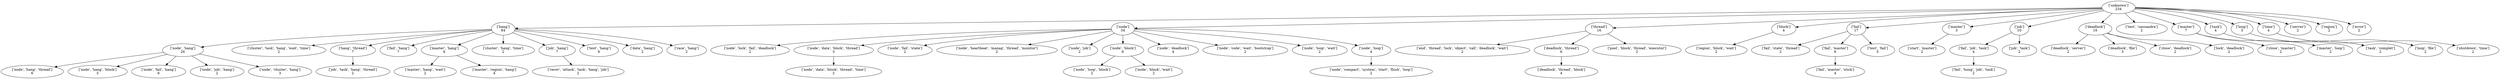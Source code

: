 strict digraph  {
	"['unknown']
234" -> "['hang']
84";
	"['unknown']
234" -> "['node']
34";
	"['unknown']
234" -> "['thread']
16";
	"['unknown']
234" -> "['block']
4";
	"['unknown']
234" -> "['fail']
17";
	"['unknown']
234" -> "['master']
3";
	"['unknown']
234" -> "['job']
10";
	"['unknown']
234" -> "['deadlock']
16";
	"['unknown']
234" -> "['test', 'cassandra']
2";
	"['unknown']
234" -> "['master']
7";
	"['unknown']
234" -> "['task']
4";
	"['unknown']
234" -> "['loop']
3";
	"['unknown']
234" -> "['time']
4";
	"['unknown']
234" -> "['server']
2";
	"['unknown']
234" -> "['region']
2";
	"['unknown']
234" -> "['error']
2";
	"['hang']
84" -> "['node', 'hang']
26";
	"['hang']
84" -> "['cluster', 'task', 'hang', 'wait', 'time']
2";
	"['hang']
84" -> "['hang', 'thread']
7";
	"['hang']
84" -> "['fail', 'hang']
7";
	"['hang']
84" -> "['master', 'hang']
6";
	"['hang']
84" -> "['cluster', 'hang', 'time']
2";
	"['hang']
84" -> "['job', 'hang']
7";
	"['hang']
84" -> "['test', 'hang']
6";
	"['hang']
84" -> "['data', 'hang']
2";
	"['hang']
84" -> "['race', 'hang']
2";
	"['node']
34" -> "['node', 'lock', 'fail', 'deadlock']
2";
	"['node']
34" -> "['node', 'data', 'block', 'thread']
3";
	"['node']
34" -> "['node', 'fail', 'state']
2";
	"['node']
34" -> "['node', 'heartbeat', 'manag', 'thread', 'monitor']
2";
	"['node']
34" -> "['node', 'job']
2";
	"['node']
34" -> "['node', 'block']
6";
	"['node']
34" -> "['node', 'deadlock']
4";
	"['node']
34" -> "['node', 'code', 'wait', 'bootstrap']
2";
	"['node']
34" -> "['node', 'loop', 'wait']
2";
	"['node']
34" -> "['node', 'loop']
4";
	"['thread']
16" -> "['end', 'thread', 'lock', 'object', 'call', 'deadlock', 'wait']
2";
	"['thread']
16" -> "['deadlock', 'thread']
6";
	"['thread']
16" -> "['pool', 'block', 'thread', 'executor']
2";
	"['block']
4" -> "['region', 'block', 'wait']
2";
	"['fail']
17" -> "['fail', 'state', 'thread']
2";
	"['fail']
17" -> "['fail', 'master']
6";
	"['fail']
17" -> "['test', 'fail']
5";
	"['master']
3" -> "['start', 'master']
2";
	"['job']
10" -> "['fail', 'job', 'task']
4";
	"['job']
10" -> "['job', 'task']
2";
	"['deadlock']
16" -> "['deadlock', 'server']
2";
	"['deadlock']
16" -> "['deadlock', 'file']
3";
	"['deadlock']
16" -> "['close', 'deadlock']
2";
	"['deadlock']
16" -> "['lock', 'deadlock']
2";
	"['master']
7" -> "['close', 'master']
2";
	"['master']
7" -> "['master', 'loop']
2";
	"['task']
4" -> "['task', 'complet']
2";
	"['loop']
3" -> "['loop', 'file']
2";
	"['time']
4" -> "['shutdown', 'time']
2";
	"['node', 'hang']
26" -> "['node', 'hang', 'thread']
6";
	"['node', 'hang']
26" -> "['node', 'hang', 'block']
3";
	"['node', 'hang']
26" -> "['node', 'fail', 'hang']
6";
	"['node', 'hang']
26" -> "['node', 'job', 'hang']
2";
	"['node', 'hang']
26" -> "['node', 'cluster', 'hang']
3";
	"['hang', 'thread']
7" -> "['job', 'task', 'hang', 'thread']
2";
	"['master', 'hang']
6" -> "['master', 'hang', 'wait']
2";
	"['master', 'hang']
6" -> "['master', 'region', 'hang']
4";
	"['job', 'hang']
7" -> "['recov', 'attack', 'task', 'hang', 'job']
2";
	"['node', 'data', 'block', 'thread']
3" -> "['node', 'data', 'block', 'thread', 'time']
2";
	"['node', 'block']
6" -> "['node', 'loop', 'block']
2";
	"['node', 'block']
6" -> "['node', 'block', 'wait']
2";
	"['node', 'loop']
4" -> "['node', 'compact', 'system', 'start', 'flush', 'loop']
2";
	"['deadlock', 'thread']
6" -> "['deadlock', 'thread', 'block']
4";
	"['fail', 'master']
6" -> "['fail', 'master', 'stick']
4";
	"['fail', 'job', 'task']
4" -> "['fail', 'hung', 'job', 'task']
2";
}
